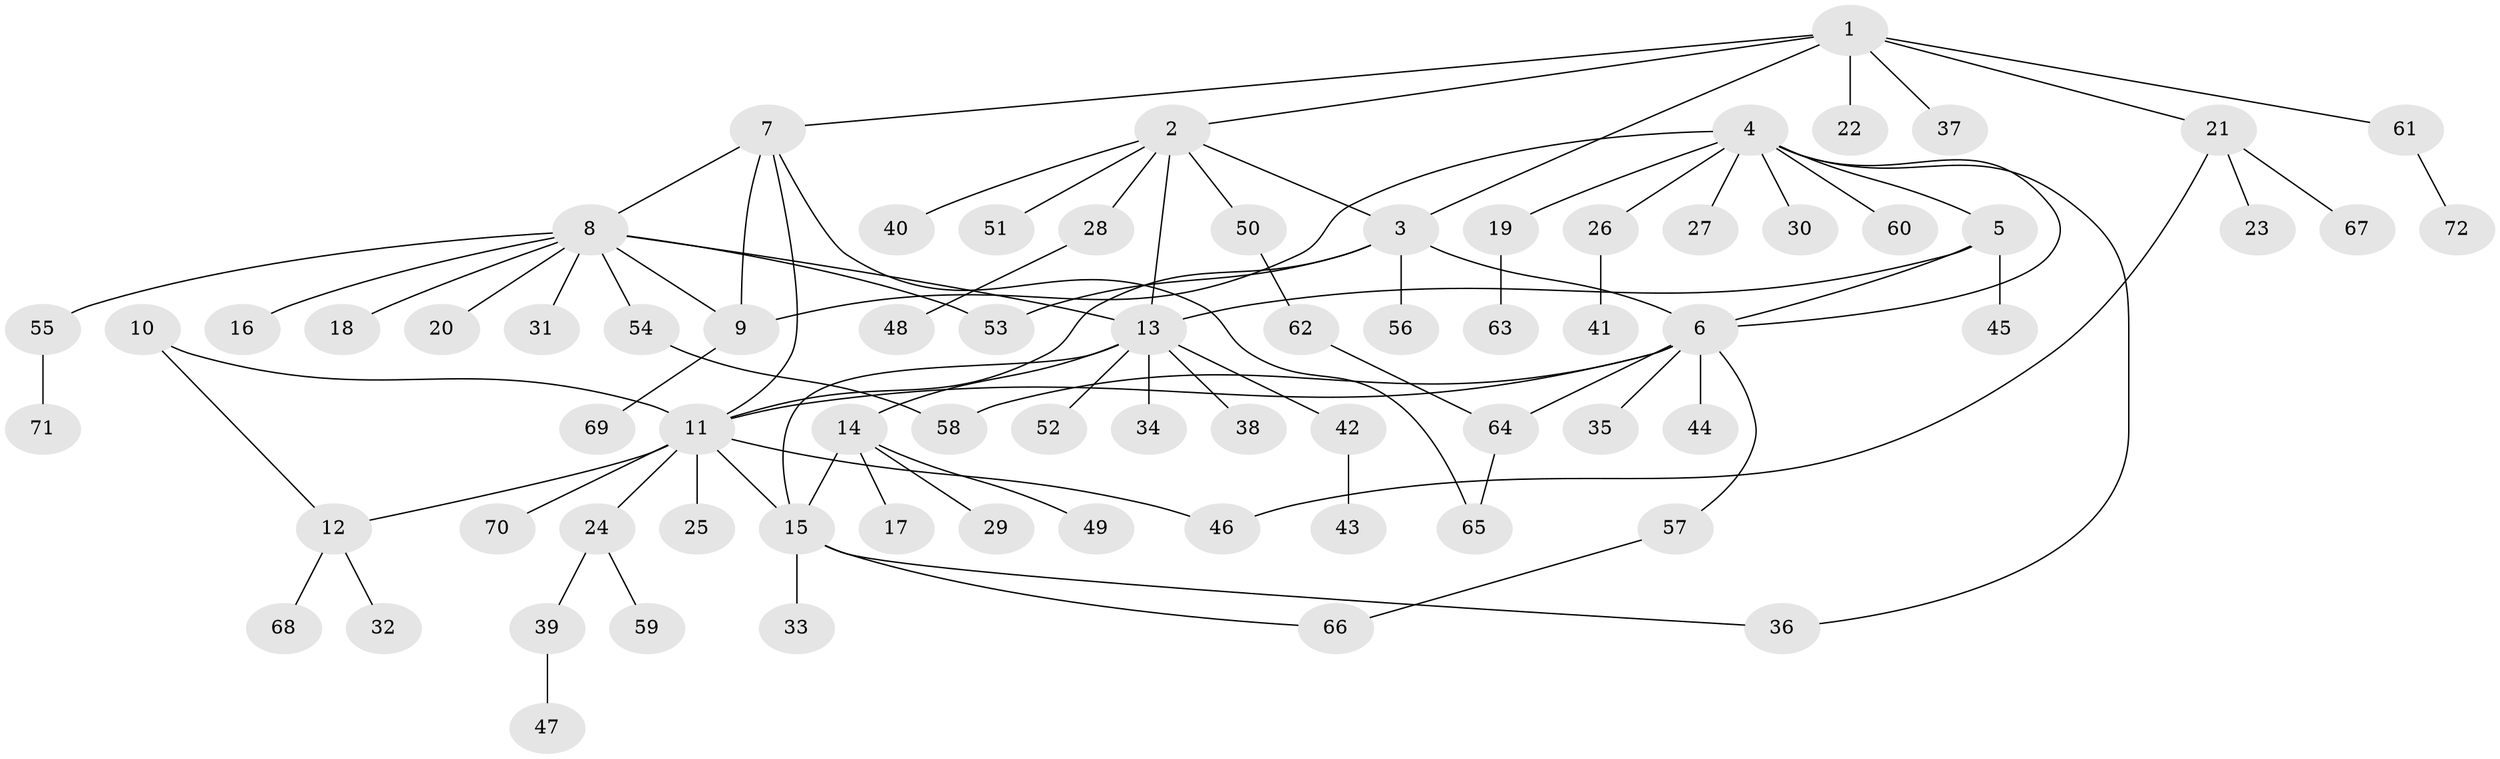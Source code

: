 // coarse degree distribution, {9: 0.019230769230769232, 14: 0.019230769230769232, 6: 0.038461538461538464, 7: 0.019230769230769232, 10: 0.038461538461538464, 5: 0.019230769230769232, 3: 0.057692307692307696, 2: 0.11538461538461539, 11: 0.019230769230769232, 4: 0.019230769230769232, 1: 0.6346153846153846}
// Generated by graph-tools (version 1.1) at 2025/42/03/06/25 10:42:12]
// undirected, 72 vertices, 89 edges
graph export_dot {
graph [start="1"]
  node [color=gray90,style=filled];
  1;
  2;
  3;
  4;
  5;
  6;
  7;
  8;
  9;
  10;
  11;
  12;
  13;
  14;
  15;
  16;
  17;
  18;
  19;
  20;
  21;
  22;
  23;
  24;
  25;
  26;
  27;
  28;
  29;
  30;
  31;
  32;
  33;
  34;
  35;
  36;
  37;
  38;
  39;
  40;
  41;
  42;
  43;
  44;
  45;
  46;
  47;
  48;
  49;
  50;
  51;
  52;
  53;
  54;
  55;
  56;
  57;
  58;
  59;
  60;
  61;
  62;
  63;
  64;
  65;
  66;
  67;
  68;
  69;
  70;
  71;
  72;
  1 -- 2;
  1 -- 3;
  1 -- 7;
  1 -- 21;
  1 -- 22;
  1 -- 37;
  1 -- 61;
  2 -- 3;
  2 -- 13;
  2 -- 28;
  2 -- 40;
  2 -- 50;
  2 -- 51;
  3 -- 6;
  3 -- 11;
  3 -- 53;
  3 -- 56;
  4 -- 5;
  4 -- 6;
  4 -- 9;
  4 -- 19;
  4 -- 26;
  4 -- 27;
  4 -- 30;
  4 -- 36;
  4 -- 60;
  5 -- 6;
  5 -- 13;
  5 -- 45;
  6 -- 11;
  6 -- 35;
  6 -- 44;
  6 -- 57;
  6 -- 58;
  6 -- 64;
  7 -- 8;
  7 -- 9;
  7 -- 11;
  7 -- 65;
  8 -- 9;
  8 -- 13;
  8 -- 16;
  8 -- 18;
  8 -- 20;
  8 -- 31;
  8 -- 53;
  8 -- 54;
  8 -- 55;
  9 -- 69;
  10 -- 11;
  10 -- 12;
  11 -- 12;
  11 -- 15;
  11 -- 24;
  11 -- 25;
  11 -- 46;
  11 -- 70;
  12 -- 32;
  12 -- 68;
  13 -- 14;
  13 -- 15;
  13 -- 34;
  13 -- 38;
  13 -- 42;
  13 -- 52;
  14 -- 15;
  14 -- 17;
  14 -- 29;
  14 -- 49;
  15 -- 33;
  15 -- 36;
  15 -- 66;
  19 -- 63;
  21 -- 23;
  21 -- 46;
  21 -- 67;
  24 -- 39;
  24 -- 59;
  26 -- 41;
  28 -- 48;
  39 -- 47;
  42 -- 43;
  50 -- 62;
  54 -- 58;
  55 -- 71;
  57 -- 66;
  61 -- 72;
  62 -- 64;
  64 -- 65;
}
